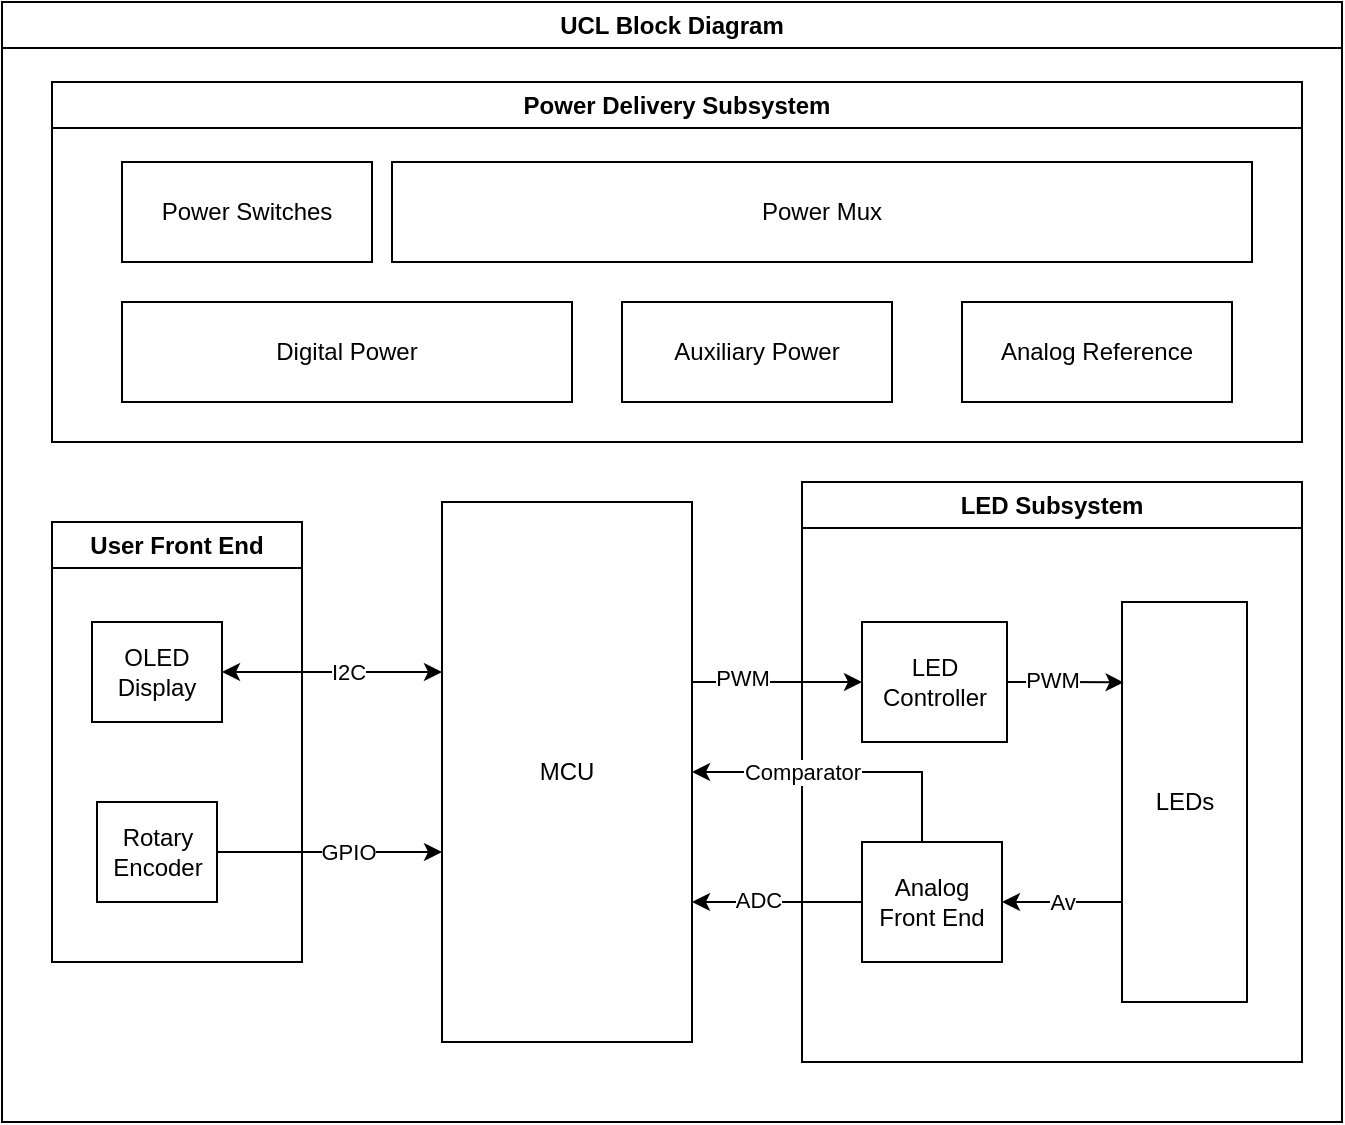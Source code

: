<mxfile version="21.5.0" type="github">
  <diagram name="Page-1" id="73cqjm_PdTmoThRsskBn">
    <mxGraphModel dx="1155" dy="664" grid="1" gridSize="10" guides="1" tooltips="1" connect="1" arrows="1" fold="1" page="1" pageScale="1" pageWidth="850" pageHeight="1100" math="0" shadow="0">
      <root>
        <mxCell id="0" />
        <mxCell id="1" parent="0" />
        <mxCell id="Um2XZQXp4AcWHvohf81s-2" value="UCL Block Diagram" style="swimlane;whiteSpace=wrap;html=1;" vertex="1" parent="1">
          <mxGeometry x="80" y="120" width="670" height="560" as="geometry" />
        </mxCell>
        <mxCell id="Um2XZQXp4AcWHvohf81s-19" style="edgeStyle=orthogonalEdgeStyle;rounded=0;orthogonalLoop=1;jettySize=auto;html=1;" edge="1" parent="Um2XZQXp4AcWHvohf81s-2" source="Um2XZQXp4AcWHvohf81s-1" target="Um2XZQXp4AcWHvohf81s-10">
          <mxGeometry relative="1" as="geometry">
            <Array as="points">
              <mxPoint x="370" y="340" />
              <mxPoint x="370" y="340" />
            </Array>
          </mxGeometry>
        </mxCell>
        <mxCell id="Um2XZQXp4AcWHvohf81s-20" value="PWM" style="edgeLabel;html=1;align=center;verticalAlign=middle;resizable=0;points=[];" vertex="1" connectable="0" parent="Um2XZQXp4AcWHvohf81s-19">
          <mxGeometry x="-0.41" y="2" relative="1" as="geometry">
            <mxPoint as="offset" />
          </mxGeometry>
        </mxCell>
        <mxCell id="Um2XZQXp4AcWHvohf81s-1" value="MCU" style="rounded=0;whiteSpace=wrap;html=1;" vertex="1" parent="Um2XZQXp4AcWHvohf81s-2">
          <mxGeometry x="220" y="250" width="125" height="270" as="geometry" />
        </mxCell>
        <mxCell id="Um2XZQXp4AcWHvohf81s-11" value="LED Subsystem" style="swimlane;whiteSpace=wrap;html=1;" vertex="1" parent="Um2XZQXp4AcWHvohf81s-2">
          <mxGeometry x="400" y="240" width="250" height="290" as="geometry">
            <mxRectangle x="470" y="240" width="130" height="30" as="alternateBounds" />
          </mxGeometry>
        </mxCell>
        <mxCell id="Um2XZQXp4AcWHvohf81s-23" style="edgeStyle=orthogonalEdgeStyle;rounded=0;orthogonalLoop=1;jettySize=auto;html=1;" edge="1" parent="Um2XZQXp4AcWHvohf81s-11" source="Um2XZQXp4AcWHvohf81s-3" target="Um2XZQXp4AcWHvohf81s-5">
          <mxGeometry relative="1" as="geometry">
            <Array as="points">
              <mxPoint x="140" y="210" />
              <mxPoint x="140" y="210" />
            </Array>
          </mxGeometry>
        </mxCell>
        <mxCell id="Um2XZQXp4AcWHvohf81s-24" value="Av" style="edgeLabel;html=1;align=center;verticalAlign=middle;resizable=0;points=[];" vertex="1" connectable="0" parent="Um2XZQXp4AcWHvohf81s-23">
          <mxGeometry x="0.315" relative="1" as="geometry">
            <mxPoint x="9" as="offset" />
          </mxGeometry>
        </mxCell>
        <mxCell id="Um2XZQXp4AcWHvohf81s-3" value="LEDs" style="rounded=0;whiteSpace=wrap;html=1;" vertex="1" parent="Um2XZQXp4AcWHvohf81s-11">
          <mxGeometry x="160" y="60" width="62.5" height="200" as="geometry" />
        </mxCell>
        <mxCell id="Um2XZQXp4AcWHvohf81s-21" style="edgeStyle=orthogonalEdgeStyle;rounded=0;orthogonalLoop=1;jettySize=auto;html=1;entryX=0.013;entryY=0.201;entryDx=0;entryDy=0;entryPerimeter=0;" edge="1" parent="Um2XZQXp4AcWHvohf81s-11" source="Um2XZQXp4AcWHvohf81s-10" target="Um2XZQXp4AcWHvohf81s-3">
          <mxGeometry relative="1" as="geometry" />
        </mxCell>
        <mxCell id="Um2XZQXp4AcWHvohf81s-22" value="PWM" style="edgeLabel;html=1;align=center;verticalAlign=middle;resizable=0;points=[];" vertex="1" connectable="0" parent="Um2XZQXp4AcWHvohf81s-21">
          <mxGeometry x="-0.237" y="1" relative="1" as="geometry">
            <mxPoint as="offset" />
          </mxGeometry>
        </mxCell>
        <mxCell id="Um2XZQXp4AcWHvohf81s-10" value="LED Controller" style="rounded=0;whiteSpace=wrap;html=1;" vertex="1" parent="Um2XZQXp4AcWHvohf81s-11">
          <mxGeometry x="30" y="70" width="72.5" height="60" as="geometry" />
        </mxCell>
        <mxCell id="Um2XZQXp4AcWHvohf81s-5" value="Analog Front End" style="rounded=0;whiteSpace=wrap;html=1;" vertex="1" parent="Um2XZQXp4AcWHvohf81s-11">
          <mxGeometry x="30" y="180" width="70" height="60" as="geometry" />
        </mxCell>
        <mxCell id="Um2XZQXp4AcWHvohf81s-13" value="Power Delivery Subsystem" style="swimlane;whiteSpace=wrap;html=1;" vertex="1" parent="Um2XZQXp4AcWHvohf81s-2">
          <mxGeometry x="25" y="40" width="625" height="180" as="geometry" />
        </mxCell>
        <mxCell id="Um2XZQXp4AcWHvohf81s-16" value="Power Mux" style="rounded=0;whiteSpace=wrap;html=1;" vertex="1" parent="Um2XZQXp4AcWHvohf81s-13">
          <mxGeometry x="170" y="40" width="430" height="50" as="geometry" />
        </mxCell>
        <mxCell id="Um2XZQXp4AcWHvohf81s-17" value="Digital Power" style="rounded=0;whiteSpace=wrap;html=1;" vertex="1" parent="Um2XZQXp4AcWHvohf81s-13">
          <mxGeometry x="35" y="110" width="225" height="50" as="geometry" />
        </mxCell>
        <mxCell id="Um2XZQXp4AcWHvohf81s-8" value="Power Switches" style="rounded=0;whiteSpace=wrap;html=1;" vertex="1" parent="Um2XZQXp4AcWHvohf81s-13">
          <mxGeometry x="35" y="40" width="125" height="50" as="geometry" />
        </mxCell>
        <mxCell id="Um2XZQXp4AcWHvohf81s-59" value="Analog Reference" style="rounded=0;whiteSpace=wrap;html=1;" vertex="1" parent="Um2XZQXp4AcWHvohf81s-13">
          <mxGeometry x="455" y="110" width="135" height="50" as="geometry" />
        </mxCell>
        <mxCell id="Um2XZQXp4AcWHvohf81s-7" value="User Front End" style="swimlane;whiteSpace=wrap;html=1;" vertex="1" parent="Um2XZQXp4AcWHvohf81s-2">
          <mxGeometry x="25" y="260" width="125" height="220" as="geometry" />
        </mxCell>
        <mxCell id="Um2XZQXp4AcWHvohf81s-6" value="OLED Display" style="rounded=0;whiteSpace=wrap;html=1;" vertex="1" parent="Um2XZQXp4AcWHvohf81s-7">
          <mxGeometry x="20" y="50" width="65" height="50" as="geometry" />
        </mxCell>
        <mxCell id="Um2XZQXp4AcWHvohf81s-9" value="Rotary Encoder" style="rounded=0;whiteSpace=wrap;html=1;" vertex="1" parent="Um2XZQXp4AcWHvohf81s-7">
          <mxGeometry x="22.5" y="140" width="60" height="50" as="geometry" />
        </mxCell>
        <mxCell id="Um2XZQXp4AcWHvohf81s-26" style="edgeStyle=orthogonalEdgeStyle;rounded=0;orthogonalLoop=1;jettySize=auto;html=1;" edge="1" parent="Um2XZQXp4AcWHvohf81s-2" source="Um2XZQXp4AcWHvohf81s-9" target="Um2XZQXp4AcWHvohf81s-1">
          <mxGeometry relative="1" as="geometry">
            <Array as="points">
              <mxPoint x="190" y="425" />
              <mxPoint x="190" y="425" />
            </Array>
          </mxGeometry>
        </mxCell>
        <mxCell id="Um2XZQXp4AcWHvohf81s-27" value="GPIO" style="edgeLabel;html=1;align=center;verticalAlign=middle;resizable=0;points=[];" vertex="1" connectable="0" parent="Um2XZQXp4AcWHvohf81s-26">
          <mxGeometry x="0.259" y="3" relative="1" as="geometry">
            <mxPoint x="-6" y="3" as="offset" />
          </mxGeometry>
        </mxCell>
        <mxCell id="Um2XZQXp4AcWHvohf81s-28" style="edgeStyle=orthogonalEdgeStyle;rounded=0;orthogonalLoop=1;jettySize=auto;html=1;startArrow=classic;startFill=1;" edge="1" parent="Um2XZQXp4AcWHvohf81s-2" source="Um2XZQXp4AcWHvohf81s-6" target="Um2XZQXp4AcWHvohf81s-1">
          <mxGeometry relative="1" as="geometry">
            <Array as="points">
              <mxPoint x="190" y="335" />
              <mxPoint x="190" y="335" />
            </Array>
          </mxGeometry>
        </mxCell>
        <mxCell id="Um2XZQXp4AcWHvohf81s-29" value="I2C" style="edgeLabel;html=1;align=center;verticalAlign=middle;resizable=0;points=[];" vertex="1" connectable="0" parent="Um2XZQXp4AcWHvohf81s-28">
          <mxGeometry x="0.197" y="3" relative="1" as="geometry">
            <mxPoint x="-3" y="3" as="offset" />
          </mxGeometry>
        </mxCell>
        <mxCell id="Um2XZQXp4AcWHvohf81s-30" style="edgeStyle=orthogonalEdgeStyle;rounded=0;orthogonalLoop=1;jettySize=auto;html=1;" edge="1" parent="Um2XZQXp4AcWHvohf81s-2" source="Um2XZQXp4AcWHvohf81s-5" target="Um2XZQXp4AcWHvohf81s-1">
          <mxGeometry relative="1" as="geometry">
            <Array as="points">
              <mxPoint x="360" y="450" />
              <mxPoint x="360" y="450" />
            </Array>
          </mxGeometry>
        </mxCell>
        <mxCell id="Um2XZQXp4AcWHvohf81s-31" value="ADC" style="edgeLabel;html=1;align=center;verticalAlign=middle;resizable=0;points=[];" vertex="1" connectable="0" parent="Um2XZQXp4AcWHvohf81s-30">
          <mxGeometry x="0.235" y="-1" relative="1" as="geometry">
            <mxPoint as="offset" />
          </mxGeometry>
        </mxCell>
        <mxCell id="Um2XZQXp4AcWHvohf81s-60" style="edgeStyle=orthogonalEdgeStyle;rounded=0;orthogonalLoop=1;jettySize=auto;html=1;" edge="1" parent="Um2XZQXp4AcWHvohf81s-2" source="Um2XZQXp4AcWHvohf81s-5" target="Um2XZQXp4AcWHvohf81s-1">
          <mxGeometry relative="1" as="geometry">
            <Array as="points">
              <mxPoint x="460" y="385" />
            </Array>
          </mxGeometry>
        </mxCell>
        <mxCell id="Um2XZQXp4AcWHvohf81s-61" value="Comparator" style="edgeLabel;html=1;align=center;verticalAlign=middle;resizable=0;points=[];" vertex="1" connectable="0" parent="Um2XZQXp4AcWHvohf81s-60">
          <mxGeometry x="0.578" relative="1" as="geometry">
            <mxPoint x="23" as="offset" />
          </mxGeometry>
        </mxCell>
        <mxCell id="Um2XZQXp4AcWHvohf81s-58" value="Auxiliary Power" style="rounded=0;whiteSpace=wrap;html=1;" vertex="1" parent="1">
          <mxGeometry x="390" y="270" width="135" height="50" as="geometry" />
        </mxCell>
      </root>
    </mxGraphModel>
  </diagram>
</mxfile>
